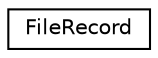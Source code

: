 digraph "Graphical Class Hierarchy"
{
  edge [fontname="Helvetica",fontsize="10",labelfontname="Helvetica",labelfontsize="10"];
  node [fontname="Helvetica",fontsize="10",shape=record];
  rankdir="LR";
  Node1 [label="FileRecord",height=0.2,width=0.4,color="black", fillcolor="white", style="filled",URL="$class_microchip_1_1_file_record.html"];
}
